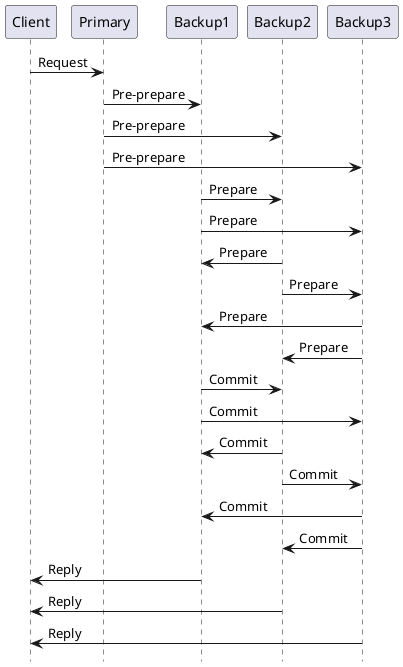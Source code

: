 @startuml
hide footbox
participant Client
participant Primary
participant Backup1
participant Backup2
participant Backup3

Client -> Primary : Request
Primary -> Backup1 : Pre-prepare
Primary -> Backup2 : Pre-prepare
Primary -> Backup3 : Pre-prepare

Backup1 -> Backup2 : Prepare
Backup1 -> Backup3 : Prepare
Backup2 -> Backup1 : Prepare
Backup2 -> Backup3 : Prepare
Backup3 -> Backup1 : Prepare
Backup3 -> Backup2 : Prepare

Backup1 -> Backup2 : Commit
Backup1 -> Backup3 : Commit
Backup2 -> Backup1 : Commit
Backup2 -> Backup3 : Commit
Backup3 -> Backup1 : Commit
Backup3 -> Backup2 : Commit

Backup1 -> Client : Reply
Backup2 -> Client : Reply
Backup3 -> Client : Reply
@enduml

